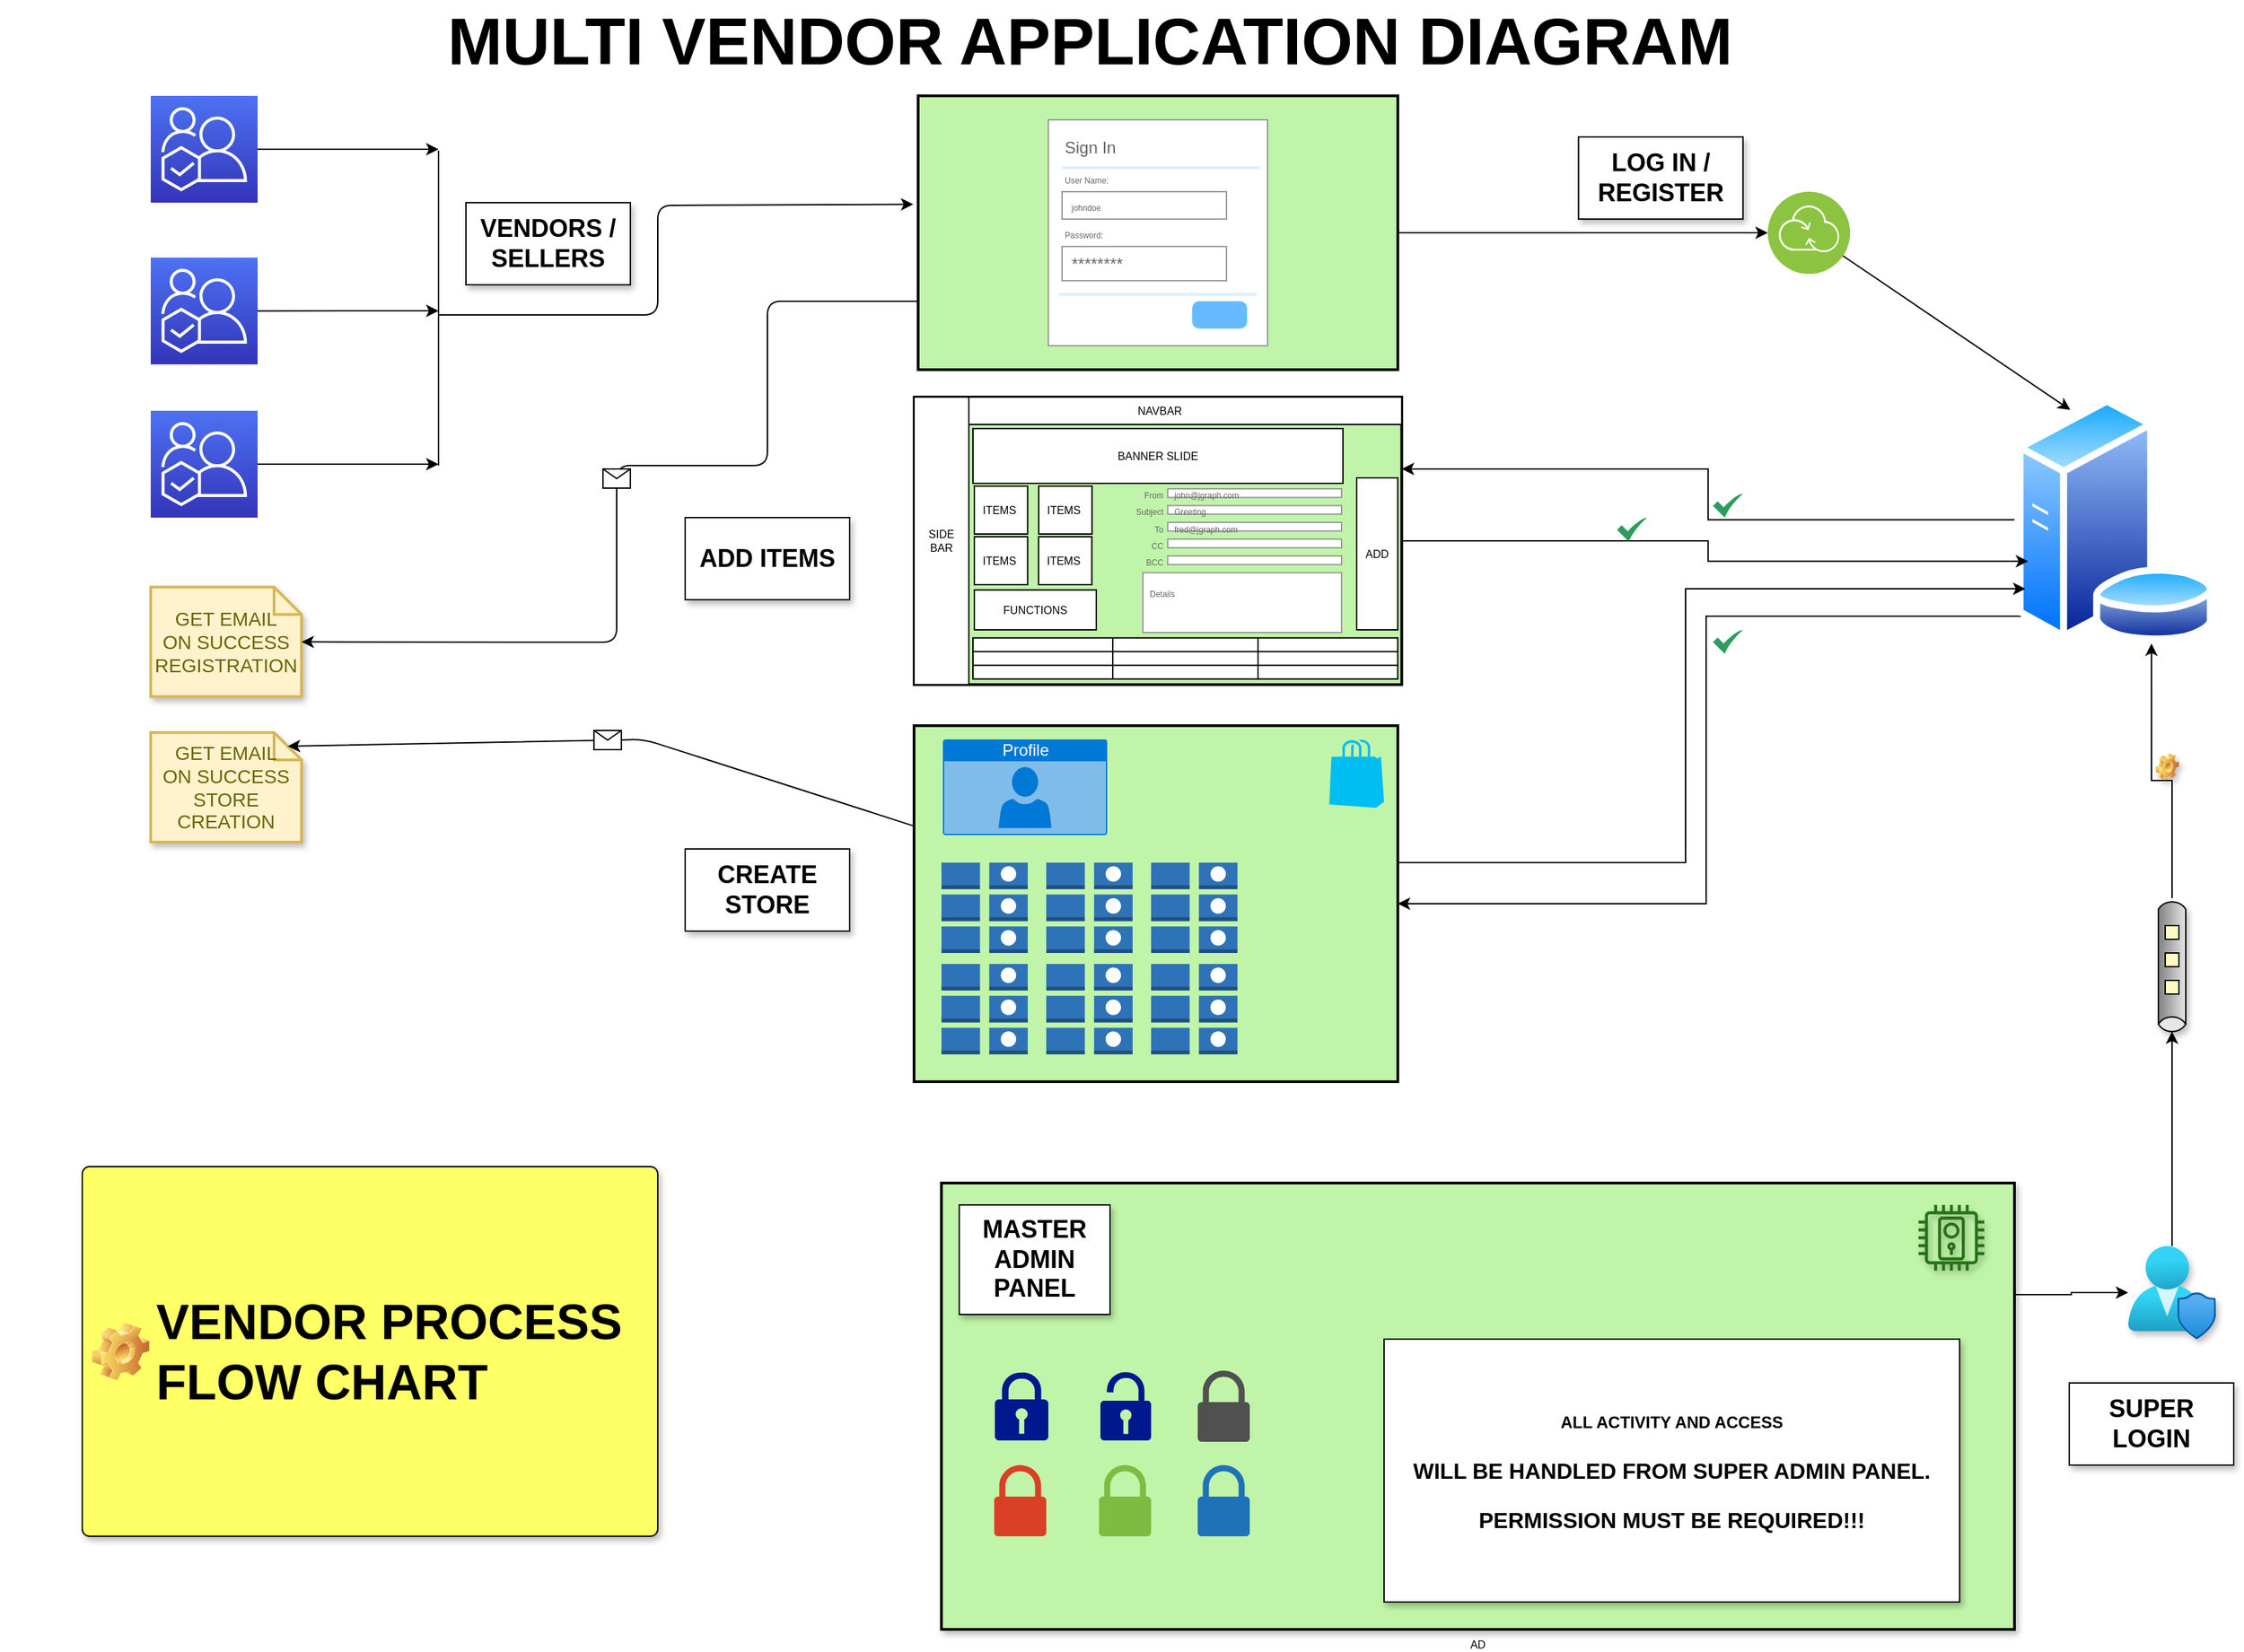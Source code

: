 <mxfile version="14.2.9" type="github">
  <diagram name="Page-1" id="74b105a0-9070-1c63-61bc-23e55f88626e">
    <mxGraphModel dx="2980" dy="1180" grid="1" gridSize="10" guides="1" tooltips="1" connect="1" arrows="1" fold="1" page="1" pageScale="1.5" pageWidth="1169" pageHeight="826" background="none" math="0" shadow="0">
      <root>
        <mxCell id="0" style=";html=1;" />
        <mxCell id="1" style=";html=1;" parent="0" />
        <mxCell id="10b056a9c633e61c-30" value="&lt;font style=&quot;font-size: 48px&quot;&gt;MULTI VENDOR APPLICATION DIAGRAM&lt;/font&gt;" style="text;strokeColor=none;fillColor=none;html=1;fontSize=24;fontStyle=1;verticalAlign=middle;align=center;" parent="1" vertex="1">
          <mxGeometry x="80" y="20" width="1590" height="60" as="geometry" />
        </mxCell>
        <mxCell id="xjk3w9mAkQDm7VZ_KI2F-27" value="" style="points=[[0,0,0],[0.25,0,0],[0.5,0,0],[0.75,0,0],[1,0,0],[0,1,0],[0.25,1,0],[0.5,1,0],[0.75,1,0],[1,1,0],[0,0.25,0],[0,0.5,0],[0,0.75,0],[1,0.25,0],[1,0.5,0],[1,0.75,0]];outlineConnect=0;fontColor=#232F3E;gradientColor=#4D72F3;gradientDirection=north;fillColor=#3334B9;strokeColor=#ffffff;dashed=0;verticalLabelPosition=bottom;verticalAlign=top;align=center;html=1;fontSize=12;fontStyle=0;aspect=fixed;shape=mxgraph.aws4.resourceIcon;resIcon=mxgraph.aws4.iq;" vertex="1" parent="1">
          <mxGeometry x="190" y="208.08" width="78" height="78" as="geometry" />
        </mxCell>
        <mxCell id="xjk3w9mAkQDm7VZ_KI2F-29" value="" style="points=[[0,0,0],[0.25,0,0],[0.5,0,0],[0.75,0,0],[1,0,0],[0,1,0],[0.25,1,0],[0.5,1,0],[0.75,1,0],[1,1,0],[0,0.25,0],[0,0.5,0],[0,0.75,0],[1,0.25,0],[1,0.5,0],[1,0.75,0]];outlineConnect=0;fontColor=#232F3E;gradientColor=#4D72F3;gradientDirection=north;fillColor=#3334B9;strokeColor=#ffffff;dashed=0;verticalLabelPosition=bottom;verticalAlign=top;align=center;html=1;fontSize=12;fontStyle=0;aspect=fixed;shape=mxgraph.aws4.resourceIcon;resIcon=mxgraph.aws4.iq;" vertex="1" parent="1">
          <mxGeometry x="190" y="320" width="78" height="78" as="geometry" />
        </mxCell>
        <mxCell id="xjk3w9mAkQDm7VZ_KI2F-30" value="" style="points=[[0,0,0],[0.25,0,0],[0.5,0,0],[0.75,0,0],[1,0,0],[0,1,0],[0.25,1,0],[0.5,1,0],[0.75,1,0],[1,1,0],[0,0.25,0],[0,0.5,0],[0,0.75,0],[1,0.25,0],[1,0.5,0],[1,0.75,0]];outlineConnect=0;fontColor=#232F3E;gradientColor=#4D72F3;gradientDirection=north;fillColor=#3334B9;strokeColor=#ffffff;dashed=0;verticalLabelPosition=bottom;verticalAlign=top;align=center;html=1;fontSize=12;fontStyle=0;aspect=fixed;shape=mxgraph.aws4.resourceIcon;resIcon=mxgraph.aws4.iq;" vertex="1" parent="1">
          <mxGeometry x="190" y="90.0" width="78" height="78" as="geometry" />
        </mxCell>
        <mxCell id="xjk3w9mAkQDm7VZ_KI2F-98" value="" style="group" vertex="1" connectable="0" parent="1">
          <mxGeometry x="747" y="310" width="355.87" height="210" as="geometry" />
        </mxCell>
        <mxCell id="xjk3w9mAkQDm7VZ_KI2F-32" value="" style="strokeWidth=2;dashed=0;align=center;fontSize=8;shape=rect;fillColor=#c0f5a9;verticalLabelPosition=bottom;verticalAlign=top;" vertex="1" parent="xjk3w9mAkQDm7VZ_KI2F-98">
          <mxGeometry x="0.12" width="355.75" height="210" as="geometry" />
        </mxCell>
        <mxCell id="xjk3w9mAkQDm7VZ_KI2F-33" value="NAVBAR" style="strokeWidth=1;dashed=0;align=center;fontSize=8;shape=rect" vertex="1" parent="xjk3w9mAkQDm7VZ_KI2F-98">
          <mxGeometry x="3" width="352.87" height="20" as="geometry" />
        </mxCell>
        <mxCell id="xjk3w9mAkQDm7VZ_KI2F-35" value="ITEMS " style="strokeWidth=1;dashed=0;align=center;fontSize=8;shape=rect" vertex="1" parent="xjk3w9mAkQDm7VZ_KI2F-98">
          <mxGeometry x="44" y="65" width="38.87" height="35" as="geometry" />
        </mxCell>
        <mxCell id="xjk3w9mAkQDm7VZ_KI2F-36" value="BANNER SLIDE" style="strokeWidth=1;dashed=0;align=center;fontSize=8;shape=rect" vertex="1" parent="xjk3w9mAkQDm7VZ_KI2F-98">
          <mxGeometry x="43" y="23" width="270" height="40" as="geometry" />
        </mxCell>
        <mxCell id="xjk3w9mAkQDm7VZ_KI2F-37" value="SIDE&#xa;BAR" style="strokeWidth=1;dashed=0;align=center;fontSize=8;shape=rect" vertex="1" parent="xjk3w9mAkQDm7VZ_KI2F-98">
          <mxGeometry width="40" height="210" as="geometry" />
        </mxCell>
        <mxCell id="xjk3w9mAkQDm7VZ_KI2F-38" value="" style="shape=table;html=1;whiteSpace=wrap;startSize=0;container=1;collapsible=0;childLayout=tableLayout;" vertex="1" parent="xjk3w9mAkQDm7VZ_KI2F-98">
          <mxGeometry x="43" y="175.85" width="310" height="30" as="geometry" />
        </mxCell>
        <mxCell id="xjk3w9mAkQDm7VZ_KI2F-39" value="" style="shape=partialRectangle;html=1;whiteSpace=wrap;collapsible=0;dropTarget=0;pointerEvents=0;fillColor=none;top=0;left=0;bottom=0;right=0;points=[[0,0.5],[1,0.5]];portConstraint=eastwest;" vertex="1" parent="xjk3w9mAkQDm7VZ_KI2F-38">
          <mxGeometry width="310" height="10" as="geometry" />
        </mxCell>
        <mxCell id="xjk3w9mAkQDm7VZ_KI2F-40" value="" style="shape=partialRectangle;html=1;whiteSpace=wrap;connectable=0;fillColor=none;top=0;left=0;bottom=0;right=0;overflow=hidden;" vertex="1" parent="xjk3w9mAkQDm7VZ_KI2F-39">
          <mxGeometry width="102" height="10" as="geometry" />
        </mxCell>
        <mxCell id="xjk3w9mAkQDm7VZ_KI2F-41" value="" style="shape=partialRectangle;html=1;whiteSpace=wrap;connectable=0;fillColor=none;top=0;left=0;bottom=0;right=0;overflow=hidden;" vertex="1" parent="xjk3w9mAkQDm7VZ_KI2F-39">
          <mxGeometry x="102" width="106" height="10" as="geometry" />
        </mxCell>
        <mxCell id="xjk3w9mAkQDm7VZ_KI2F-42" value="" style="shape=partialRectangle;html=1;whiteSpace=wrap;connectable=0;fillColor=none;top=0;left=0;bottom=0;right=0;overflow=hidden;" vertex="1" parent="xjk3w9mAkQDm7VZ_KI2F-39">
          <mxGeometry x="208" width="102" height="10" as="geometry" />
        </mxCell>
        <mxCell id="xjk3w9mAkQDm7VZ_KI2F-43" value="" style="shape=partialRectangle;html=1;whiteSpace=wrap;collapsible=0;dropTarget=0;pointerEvents=0;fillColor=none;top=0;left=0;bottom=0;right=0;points=[[0,0.5],[1,0.5]];portConstraint=eastwest;" vertex="1" parent="xjk3w9mAkQDm7VZ_KI2F-38">
          <mxGeometry y="10" width="310" height="10" as="geometry" />
        </mxCell>
        <mxCell id="xjk3w9mAkQDm7VZ_KI2F-44" value="" style="shape=partialRectangle;html=1;whiteSpace=wrap;connectable=0;fillColor=none;top=0;left=0;bottom=0;right=0;overflow=hidden;" vertex="1" parent="xjk3w9mAkQDm7VZ_KI2F-43">
          <mxGeometry width="102" height="10" as="geometry" />
        </mxCell>
        <mxCell id="xjk3w9mAkQDm7VZ_KI2F-45" value="" style="shape=partialRectangle;html=1;whiteSpace=wrap;connectable=0;fillColor=none;top=0;left=0;bottom=0;right=0;overflow=hidden;" vertex="1" parent="xjk3w9mAkQDm7VZ_KI2F-43">
          <mxGeometry x="102" width="106" height="10" as="geometry" />
        </mxCell>
        <mxCell id="xjk3w9mAkQDm7VZ_KI2F-46" value="" style="shape=partialRectangle;html=1;whiteSpace=wrap;connectable=0;fillColor=none;top=0;left=0;bottom=0;right=0;overflow=hidden;" vertex="1" parent="xjk3w9mAkQDm7VZ_KI2F-43">
          <mxGeometry x="208" width="102" height="10" as="geometry" />
        </mxCell>
        <mxCell id="xjk3w9mAkQDm7VZ_KI2F-47" value="" style="shape=partialRectangle;html=1;whiteSpace=wrap;collapsible=0;dropTarget=0;pointerEvents=0;fillColor=none;top=0;left=0;bottom=0;right=0;points=[[0,0.5],[1,0.5]];portConstraint=eastwest;" vertex="1" parent="xjk3w9mAkQDm7VZ_KI2F-38">
          <mxGeometry y="20" width="310" height="10" as="geometry" />
        </mxCell>
        <mxCell id="xjk3w9mAkQDm7VZ_KI2F-48" value="" style="shape=partialRectangle;html=1;whiteSpace=wrap;connectable=0;fillColor=none;top=0;left=0;bottom=0;right=0;overflow=hidden;" vertex="1" parent="xjk3w9mAkQDm7VZ_KI2F-47">
          <mxGeometry width="102" height="10" as="geometry" />
        </mxCell>
        <mxCell id="xjk3w9mAkQDm7VZ_KI2F-49" value="" style="shape=partialRectangle;html=1;whiteSpace=wrap;connectable=0;fillColor=none;top=0;left=0;bottom=0;right=0;overflow=hidden;" vertex="1" parent="xjk3w9mAkQDm7VZ_KI2F-47">
          <mxGeometry x="102" width="106" height="10" as="geometry" />
        </mxCell>
        <mxCell id="xjk3w9mAkQDm7VZ_KI2F-50" value="" style="shape=partialRectangle;html=1;whiteSpace=wrap;connectable=0;fillColor=none;top=0;left=0;bottom=0;right=0;overflow=hidden;" vertex="1" parent="xjk3w9mAkQDm7VZ_KI2F-47">
          <mxGeometry x="208" width="102" height="10" as="geometry" />
        </mxCell>
        <mxCell id="xjk3w9mAkQDm7VZ_KI2F-62" value="" style="shape=image;html=1;verticalAlign=top;verticalLabelPosition=bottom;labelBackgroundColor=#ffffff;imageAspect=0;aspect=fixed;image=https://cdn3.iconfinder.com/data/icons/fatcow/32/application_form_edit.png" vertex="1" parent="xjk3w9mAkQDm7VZ_KI2F-98">
          <mxGeometry x="321" y="27" width="32" height="32" as="geometry" />
        </mxCell>
        <mxCell id="xjk3w9mAkQDm7VZ_KI2F-92" value="" style="group" vertex="1" connectable="0" parent="xjk3w9mAkQDm7VZ_KI2F-98">
          <mxGeometry x="167" y="67" width="145" height="105" as="geometry" />
        </mxCell>
        <mxCell id="xjk3w9mAkQDm7VZ_KI2F-81" value="&lt;font style=&quot;font-size: 6px&quot;&gt;From&lt;/font&gt;" style="strokeWidth=1;shadow=0;dashed=0;align=center;html=1;shape=mxgraph.mockup.forms.anchor;align=right;spacingRight=2;fontColor=#666666;" vertex="1" parent="xjk3w9mAkQDm7VZ_KI2F-92">
          <mxGeometry width="18.125" height="6.3" as="geometry" />
        </mxCell>
        <mxCell id="xjk3w9mAkQDm7VZ_KI2F-82" value="&lt;font style=&quot;font-size: 6px&quot;&gt;john@jgraph.com&lt;/font&gt;" style="strokeWidth=1;shadow=0;dashed=0;align=center;html=1;shape=mxgraph.mockup.forms.rrect;fillColor=#ffffff;rSize=0;fontColor=#666666;align=left;spacingLeft=3;strokeColor=#999999;" vertex="1" parent="xjk3w9mAkQDm7VZ_KI2F-92">
          <mxGeometry x="18.125" width="126.875" height="6.3" as="geometry" />
        </mxCell>
        <mxCell id="xjk3w9mAkQDm7VZ_KI2F-83" value="&lt;font style=&quot;font-size: 6px&quot;&gt;Subject&lt;/font&gt;" style="strokeWidth=1;shadow=0;dashed=0;align=center;html=1;shape=mxgraph.mockup.forms.anchor;align=right;spacingRight=2;fontColor=#666666;" vertex="1" parent="xjk3w9mAkQDm7VZ_KI2F-92">
          <mxGeometry y="12.25" width="18.125" height="6.3" as="geometry" />
        </mxCell>
        <mxCell id="xjk3w9mAkQDm7VZ_KI2F-84" value="&lt;font style=&quot;font-size: 6px&quot;&gt;Greeting&lt;/font&gt;" style="strokeWidth=1;shadow=0;dashed=0;align=center;html=1;shape=mxgraph.mockup.forms.rrect;fillColor=#ffffff;rSize=0;fontColor=#666666;align=left;spacingLeft=3;strokeColor=#999999;" vertex="1" parent="xjk3w9mAkQDm7VZ_KI2F-92">
          <mxGeometry x="18.125" y="12.25" width="126.875" height="6.3" as="geometry" />
        </mxCell>
        <mxCell id="xjk3w9mAkQDm7VZ_KI2F-85" value="&lt;font style=&quot;font-size: 6px&quot;&gt;To&lt;/font&gt;" style="strokeWidth=1;shadow=0;dashed=0;align=center;html=1;shape=mxgraph.mockup.forms.anchor;align=right;spacingRight=2;fontColor=#666666;" vertex="1" parent="xjk3w9mAkQDm7VZ_KI2F-92">
          <mxGeometry y="24.5" width="18.125" height="6.3" as="geometry" />
        </mxCell>
        <mxCell id="xjk3w9mAkQDm7VZ_KI2F-86" value="&lt;font style=&quot;font-size: 6px&quot;&gt;fred@jgraph.com&lt;/font&gt;" style="strokeWidth=1;shadow=0;dashed=0;align=center;html=1;shape=mxgraph.mockup.forms.rrect;fillColor=#ffffff;rSize=0;fontColor=#666666;align=left;spacingLeft=3;strokeColor=#999999;" vertex="1" parent="xjk3w9mAkQDm7VZ_KI2F-92">
          <mxGeometry x="18.125" y="24.5" width="126.875" height="6.3" as="geometry" />
        </mxCell>
        <mxCell id="xjk3w9mAkQDm7VZ_KI2F-87" value="&lt;font style=&quot;font-size: 6px&quot;&gt;CC&lt;/font&gt;" style="strokeWidth=1;shadow=0;dashed=0;align=center;html=1;shape=mxgraph.mockup.forms.anchor;align=right;spacingRight=2;fontColor=#666666;" vertex="1" parent="xjk3w9mAkQDm7VZ_KI2F-92">
          <mxGeometry y="36.75" width="18.125" height="6.3" as="geometry" />
        </mxCell>
        <mxCell id="xjk3w9mAkQDm7VZ_KI2F-88" value="" style="strokeWidth=1;shadow=0;dashed=0;align=center;html=1;shape=mxgraph.mockup.forms.rrect;fillColor=#ffffff;rSize=0;fontColor=#666666;align=left;spacingLeft=3;strokeColor=#999999;" vertex="1" parent="xjk3w9mAkQDm7VZ_KI2F-92">
          <mxGeometry x="18.125" y="36.75" width="126.875" height="6.3" as="geometry" />
        </mxCell>
        <mxCell id="xjk3w9mAkQDm7VZ_KI2F-89" value="&lt;font style=&quot;font-size: 6px&quot;&gt;BCC&lt;/font&gt;" style="strokeWidth=1;shadow=0;dashed=0;align=center;html=1;shape=mxgraph.mockup.forms.anchor;align=right;spacingRight=2;fontColor=#666666;" vertex="1" parent="xjk3w9mAkQDm7VZ_KI2F-92">
          <mxGeometry y="49" width="18.125" height="6.3" as="geometry" />
        </mxCell>
        <mxCell id="xjk3w9mAkQDm7VZ_KI2F-90" value="" style="strokeWidth=1;shadow=0;dashed=0;align=center;html=1;shape=mxgraph.mockup.forms.rrect;fillColor=#ffffff;rSize=0;fontColor=#666666;align=left;spacingLeft=3;strokeColor=#999999;" vertex="1" parent="xjk3w9mAkQDm7VZ_KI2F-92">
          <mxGeometry x="18.125" y="49" width="126.875" height="6.3" as="geometry" />
        </mxCell>
        <mxCell id="xjk3w9mAkQDm7VZ_KI2F-91" value="&lt;font style=&quot;font-size: 6px&quot;&gt;Details&lt;/font&gt;" style="strokeWidth=1;shadow=0;dashed=0;align=center;html=1;shape=mxgraph.mockup.forms.rrect;fillColor=#ffffff;rSize=0;fontColor=#666666;align=left;spacingLeft=3;strokeColor=#999999;verticalAlign=top;whiteSpace=wrap;" vertex="1" parent="xjk3w9mAkQDm7VZ_KI2F-92">
          <mxGeometry y="61.25" width="145" height="43.75" as="geometry" />
        </mxCell>
        <mxCell id="xjk3w9mAkQDm7VZ_KI2F-93" value="ITEMS " style="strokeWidth=1;dashed=0;align=center;fontSize=8;shape=rect" vertex="1" parent="xjk3w9mAkQDm7VZ_KI2F-98">
          <mxGeometry x="91" y="65" width="38.87" height="35" as="geometry" />
        </mxCell>
        <mxCell id="xjk3w9mAkQDm7VZ_KI2F-94" value="ITEMS " style="strokeWidth=1;dashed=0;align=center;fontSize=8;shape=rect" vertex="1" parent="xjk3w9mAkQDm7VZ_KI2F-98">
          <mxGeometry x="44" y="102" width="38.87" height="35" as="geometry" />
        </mxCell>
        <mxCell id="xjk3w9mAkQDm7VZ_KI2F-95" value="ITEMS " style="strokeWidth=1;dashed=0;align=center;fontSize=8;shape=rect" vertex="1" parent="xjk3w9mAkQDm7VZ_KI2F-98">
          <mxGeometry x="90.87" y="102" width="38.87" height="35" as="geometry" />
        </mxCell>
        <mxCell id="xjk3w9mAkQDm7VZ_KI2F-96" value="ADD" style="strokeWidth=1;dashed=0;align=center;fontSize=8;shape=rect" vertex="1" parent="xjk3w9mAkQDm7VZ_KI2F-98">
          <mxGeometry x="323" y="59" width="30" height="111" as="geometry" />
        </mxCell>
        <mxCell id="xjk3w9mAkQDm7VZ_KI2F-97" value="FUNCTIONS" style="strokeWidth=1;dashed=0;align=center;fontSize=8;shape=rect" vertex="1" parent="xjk3w9mAkQDm7VZ_KI2F-98">
          <mxGeometry x="44" y="140.85" width="89" height="29.15" as="geometry" />
        </mxCell>
        <mxCell id="xjk3w9mAkQDm7VZ_KI2F-99" value="" style="strokeWidth=2;dashed=0;align=center;fontSize=8;shape=rect;fillColor=#c0f5a9;verticalLabelPosition=bottom;verticalAlign=top;" vertex="1" parent="1">
          <mxGeometry x="750" y="90" width="350" height="200" as="geometry" />
        </mxCell>
        <mxCell id="xjk3w9mAkQDm7VZ_KI2F-101" value="" style="strokeWidth=1;shadow=0;dashed=0;align=center;html=1;shape=mxgraph.mockup.forms.rrect;rSize=0;strokeColor=#999999;fillColor=#ffffff;" vertex="1" parent="1">
          <mxGeometry x="845" y="107.5" width="160" height="165" as="geometry" />
        </mxCell>
        <mxCell id="xjk3w9mAkQDm7VZ_KI2F-102" value="Sign In" style="strokeWidth=1;shadow=0;dashed=0;align=center;html=1;shape=mxgraph.mockup.forms.anchor;fontSize=12;fontColor=#666666;align=left;resizeWidth=1;spacingLeft=0;" vertex="1" parent="xjk3w9mAkQDm7VZ_KI2F-101">
          <mxGeometry width="80" height="20" relative="1" as="geometry">
            <mxPoint x="10" y="10" as="offset" />
          </mxGeometry>
        </mxCell>
        <mxCell id="xjk3w9mAkQDm7VZ_KI2F-103" value="" style="shape=line;strokeColor=#ddeeff;strokeWidth=2;html=1;resizeWidth=1;" vertex="1" parent="xjk3w9mAkQDm7VZ_KI2F-101">
          <mxGeometry width="144.0" height="10" relative="1" as="geometry">
            <mxPoint x="10" y="30" as="offset" />
          </mxGeometry>
        </mxCell>
        <mxCell id="xjk3w9mAkQDm7VZ_KI2F-104" value="&lt;font style=&quot;font-size: 6px&quot;&gt;User Name:&lt;/font&gt;" style="strokeWidth=1;shadow=0;dashed=0;align=center;html=1;shape=mxgraph.mockup.forms.anchor;fontSize=12;fontColor=#666666;align=left;resizeWidth=1;spacingLeft=0;" vertex="1" parent="xjk3w9mAkQDm7VZ_KI2F-101">
          <mxGeometry width="80" height="20" relative="1" as="geometry">
            <mxPoint x="10" y="32.5" as="offset" />
          </mxGeometry>
        </mxCell>
        <mxCell id="xjk3w9mAkQDm7VZ_KI2F-105" value="&lt;font style=&quot;font-size: 6px&quot;&gt;johndoe&lt;/font&gt;" style="strokeWidth=1;shadow=0;dashed=0;align=center;html=1;shape=mxgraph.mockup.forms.rrect;rSize=0;strokeColor=#999999;fontColor=#666666;align=left;spacingLeft=5;resizeWidth=1;" vertex="1" parent="xjk3w9mAkQDm7VZ_KI2F-101">
          <mxGeometry width="120" height="20" relative="1" as="geometry">
            <mxPoint x="10" y="52.5" as="offset" />
          </mxGeometry>
        </mxCell>
        <mxCell id="xjk3w9mAkQDm7VZ_KI2F-106" value="&lt;font style=&quot;font-size: 6px&quot;&gt;Password:&lt;/font&gt;" style="strokeWidth=1;shadow=0;dashed=0;align=center;html=1;shape=mxgraph.mockup.forms.anchor;fontSize=12;fontColor=#666666;align=left;resizeWidth=1;spacingLeft=0;" vertex="1" parent="xjk3w9mAkQDm7VZ_KI2F-101">
          <mxGeometry width="80" height="20" relative="1" as="geometry">
            <mxPoint x="10" y="72.5" as="offset" />
          </mxGeometry>
        </mxCell>
        <mxCell id="xjk3w9mAkQDm7VZ_KI2F-107" value="********" style="strokeWidth=1;shadow=0;dashed=0;align=center;html=1;shape=mxgraph.mockup.forms.rrect;rSize=0;strokeColor=#999999;fontColor=#666666;align=left;spacingLeft=5;resizeWidth=1;" vertex="1" parent="xjk3w9mAkQDm7VZ_KI2F-101">
          <mxGeometry width="120" height="25" relative="1" as="geometry">
            <mxPoint x="10" y="92.5" as="offset" />
          </mxGeometry>
        </mxCell>
        <mxCell id="xjk3w9mAkQDm7VZ_KI2F-108" value="" style="strokeWidth=1;shadow=0;dashed=0;align=center;html=1;shape=mxgraph.mockup.forms.rrect;rSize=5;strokeColor=none;fontColor=#ffffff;fillColor=#66bbff;fontSize=16;fontStyle=1;" vertex="1" parent="xjk3w9mAkQDm7VZ_KI2F-101">
          <mxGeometry y="1" width="40" height="20" relative="1" as="geometry">
            <mxPoint x="105" y="-32.5" as="offset" />
          </mxGeometry>
        </mxCell>
        <mxCell id="xjk3w9mAkQDm7VZ_KI2F-110" value="" style="shape=line;strokeColor=#ddeeff;strokeWidth=2;html=1;resizeWidth=1;" vertex="1" parent="xjk3w9mAkQDm7VZ_KI2F-101">
          <mxGeometry y="1" width="144.0" height="10" relative="1" as="geometry">
            <mxPoint x="8" y="-42.5" as="offset" />
          </mxGeometry>
        </mxCell>
        <mxCell id="xjk3w9mAkQDm7VZ_KI2F-114" value="" style="endArrow=classic;html=1;exitX=1;exitY=0.5;exitDx=0;exitDy=0;exitPerimeter=0;" edge="1" parent="1" source="xjk3w9mAkQDm7VZ_KI2F-30">
          <mxGeometry width="50" height="50" relative="1" as="geometry">
            <mxPoint x="920" y="400" as="sourcePoint" />
            <mxPoint x="400" y="129" as="targetPoint" />
          </mxGeometry>
        </mxCell>
        <mxCell id="xjk3w9mAkQDm7VZ_KI2F-116" value="" style="endArrow=classic;html=1;exitX=1;exitY=0.5;exitDx=0;exitDy=0;exitPerimeter=0;" edge="1" parent="1" source="xjk3w9mAkQDm7VZ_KI2F-27">
          <mxGeometry width="50" height="50" relative="1" as="geometry">
            <mxPoint x="278.0" y="139" as="sourcePoint" />
            <mxPoint x="400" y="247" as="targetPoint" />
          </mxGeometry>
        </mxCell>
        <mxCell id="xjk3w9mAkQDm7VZ_KI2F-117" value="" style="endArrow=classic;html=1;exitX=1;exitY=0.5;exitDx=0;exitDy=0;exitPerimeter=0;" edge="1" parent="1" source="xjk3w9mAkQDm7VZ_KI2F-29">
          <mxGeometry width="50" height="50" relative="1" as="geometry">
            <mxPoint x="278.0" y="257.08" as="sourcePoint" />
            <mxPoint x="400" y="359" as="targetPoint" />
          </mxGeometry>
        </mxCell>
        <mxCell id="xjk3w9mAkQDm7VZ_KI2F-118" value="" style="endArrow=none;html=1;" edge="1" parent="1">
          <mxGeometry width="50" height="50" relative="1" as="geometry">
            <mxPoint x="400" y="360" as="sourcePoint" />
            <mxPoint x="400" y="130" as="targetPoint" />
          </mxGeometry>
        </mxCell>
        <mxCell id="xjk3w9mAkQDm7VZ_KI2F-119" value="" style="endArrow=classic;html=1;entryX=-0.01;entryY=0.396;entryDx=0;entryDy=0;entryPerimeter=0;" edge="1" parent="1" target="xjk3w9mAkQDm7VZ_KI2F-99">
          <mxGeometry width="50" height="50" relative="1" as="geometry">
            <mxPoint x="400" y="250" as="sourcePoint" />
            <mxPoint x="760" y="310" as="targetPoint" />
            <Array as="points">
              <mxPoint x="560" y="250" />
              <mxPoint x="560" y="170" />
            </Array>
          </mxGeometry>
        </mxCell>
        <mxCell id="xjk3w9mAkQDm7VZ_KI2F-124" style="edgeStyle=orthogonalEdgeStyle;rounded=0;orthogonalLoop=1;jettySize=auto;html=1;exitX=0;exitY=0.5;exitDx=0;exitDy=0;entryX=1;entryY=0.25;entryDx=0;entryDy=0;" edge="1" parent="1" source="xjk3w9mAkQDm7VZ_KI2F-120" target="xjk3w9mAkQDm7VZ_KI2F-32">
          <mxGeometry relative="1" as="geometry" />
        </mxCell>
        <mxCell id="xjk3w9mAkQDm7VZ_KI2F-143" style="edgeStyle=orthogonalEdgeStyle;rounded=0;orthogonalLoop=1;jettySize=auto;html=1;exitX=0;exitY=1;exitDx=0;exitDy=0;entryX=1;entryY=0.5;entryDx=0;entryDy=0;" edge="1" parent="1" source="xjk3w9mAkQDm7VZ_KI2F-120" target="xjk3w9mAkQDm7VZ_KI2F-130">
          <mxGeometry relative="1" as="geometry">
            <Array as="points">
              <mxPoint x="1571" y="470" />
              <mxPoint x="1325" y="470" />
              <mxPoint x="1325" y="680" />
            </Array>
          </mxGeometry>
        </mxCell>
        <mxCell id="xjk3w9mAkQDm7VZ_KI2F-120" value="" style="aspect=fixed;perimeter=ellipsePerimeter;html=1;align=center;shadow=0;dashed=0;spacingTop=3;image;image=img/lib/active_directory/database_server.svg;" vertex="1" parent="1">
          <mxGeometry x="1550" y="310" width="147" height="179.27" as="geometry" />
        </mxCell>
        <mxCell id="xjk3w9mAkQDm7VZ_KI2F-121" value="" style="html=1;aspect=fixed;strokeColor=none;shadow=0;align=center;verticalAlign=top;fillColor=#2D9C5E;shape=mxgraph.gcp2.check" vertex="1" parent="1">
          <mxGeometry x="1330" y="380.5" width="21.88" height="17.5" as="geometry" />
        </mxCell>
        <mxCell id="xjk3w9mAkQDm7VZ_KI2F-122" value="" style="endArrow=classic;html=1;exitX=1;exitY=0.5;exitDx=0;exitDy=0;entryX=0.25;entryY=0;entryDx=0;entryDy=0;" edge="1" parent="1" source="xjk3w9mAkQDm7VZ_KI2F-125" target="xjk3w9mAkQDm7VZ_KI2F-120">
          <mxGeometry width="50" height="50" relative="1" as="geometry">
            <mxPoint x="1160" y="400" as="sourcePoint" />
            <mxPoint x="1210" y="350" as="targetPoint" />
            <Array as="points">
              <mxPoint x="1400" y="190" />
            </Array>
          </mxGeometry>
        </mxCell>
        <mxCell id="xjk3w9mAkQDm7VZ_KI2F-125" value="" style="aspect=fixed;perimeter=ellipsePerimeter;html=1;align=center;shadow=0;dashed=0;fontColor=#4277BB;labelBackgroundColor=#ffffff;fontSize=12;spacingTop=3;image;image=img/lib/ibm/infrastructure/transformation_connectivity.svg;" vertex="1" parent="1">
          <mxGeometry x="1370" y="160" width="60" height="60" as="geometry" />
        </mxCell>
        <mxCell id="xjk3w9mAkQDm7VZ_KI2F-127" value="" style="endArrow=classic;html=1;exitX=1;exitY=0.5;exitDx=0;exitDy=0;entryX=0;entryY=0.5;entryDx=0;entryDy=0;" edge="1" parent="1" source="xjk3w9mAkQDm7VZ_KI2F-99" target="xjk3w9mAkQDm7VZ_KI2F-125">
          <mxGeometry width="50" height="50" relative="1" as="geometry">
            <mxPoint x="1100" y="190" as="sourcePoint" />
            <mxPoint x="1591.066" y="319.199" as="targetPoint" />
            <Array as="points" />
          </mxGeometry>
        </mxCell>
        <mxCell id="xjk3w9mAkQDm7VZ_KI2F-146" style="edgeStyle=orthogonalEdgeStyle;rounded=0;orthogonalLoop=1;jettySize=auto;html=1;" edge="1" parent="1" source="xjk3w9mAkQDm7VZ_KI2F-130">
          <mxGeometry relative="1" as="geometry">
            <mxPoint x="1558" y="450" as="targetPoint" />
            <Array as="points">
              <mxPoint x="1310" y="650" />
              <mxPoint x="1310" y="450" />
              <mxPoint x="1558" y="450" />
            </Array>
          </mxGeometry>
        </mxCell>
        <mxCell id="xjk3w9mAkQDm7VZ_KI2F-130" value="" style="strokeWidth=2;dashed=0;align=center;fontSize=8;shape=rect;fillColor=#c0f5a9;verticalLabelPosition=bottom;verticalAlign=top;" vertex="1" parent="1">
          <mxGeometry x="747" y="550" width="353" height="260" as="geometry" />
        </mxCell>
        <mxCell id="xjk3w9mAkQDm7VZ_KI2F-131" value="Profile" style="html=1;strokeColor=none;fillColor=#0079D6;labelPosition=center;verticalLabelPosition=middle;verticalAlign=top;align=center;fontSize=12;outlineConnect=0;spacingTop=-6;fontColor=#FFFFFF;shape=mxgraph.sitemap.profile;" vertex="1" parent="1">
          <mxGeometry x="768" y="560" width="120" height="70" as="geometry" />
        </mxCell>
        <mxCell id="xjk3w9mAkQDm7VZ_KI2F-132" value="" style="verticalLabelPosition=bottom;html=1;verticalAlign=top;align=center;strokeColor=none;fillColor=#00BEF2;shape=mxgraph.azure.azure_marketplace;" vertex="1" parent="1">
          <mxGeometry x="1050" y="560" width="40" height="50" as="geometry" />
        </mxCell>
        <mxCell id="xjk3w9mAkQDm7VZ_KI2F-134" value="" style="shape=image;html=1;verticalAlign=top;verticalLabelPosition=bottom;labelBackgroundColor=#ffffff;imageAspect=0;aspect=fixed;image=https://cdn1.iconfinder.com/data/icons/ecommerce-61/48/eccomerce_-_sign_24x7-128.png" vertex="1" parent="1">
          <mxGeometry x="898" y="560" width="49" height="49" as="geometry" />
        </mxCell>
        <mxCell id="xjk3w9mAkQDm7VZ_KI2F-135" value="" style="shape=image;html=1;verticalAlign=top;verticalLabelPosition=bottom;labelBackgroundColor=#ffffff;imageAspect=0;aspect=fixed;image=https://cdn1.iconfinder.com/data/icons/ecommerce-61/48/eccomerce_-_sign_open-128.png" vertex="1" parent="1">
          <mxGeometry x="954" y="555" width="60" height="60" as="geometry" />
        </mxCell>
        <mxCell id="xjk3w9mAkQDm7VZ_KI2F-136" value="" style="outlineConnect=0;dashed=0;verticalLabelPosition=bottom;verticalAlign=top;align=center;html=1;shape=mxgraph.aws3.items;fillColor=#2E73B8;gradientColor=none;" vertex="1" parent="1">
          <mxGeometry x="843.5" y="650" width="63" height="66" as="geometry" />
        </mxCell>
        <mxCell id="xjk3w9mAkQDm7VZ_KI2F-137" value="" style="outlineConnect=0;dashed=0;verticalLabelPosition=bottom;verticalAlign=top;align=center;html=1;shape=mxgraph.aws3.items;fillColor=#2E73B8;gradientColor=none;" vertex="1" parent="1">
          <mxGeometry x="767" y="650" width="63" height="66" as="geometry" />
        </mxCell>
        <mxCell id="xjk3w9mAkQDm7VZ_KI2F-138" value="" style="outlineConnect=0;dashed=0;verticalLabelPosition=bottom;verticalAlign=top;align=center;html=1;shape=mxgraph.aws3.items;fillColor=#2E73B8;gradientColor=none;" vertex="1" parent="1">
          <mxGeometry x="920" y="650" width="63" height="66" as="geometry" />
        </mxCell>
        <mxCell id="xjk3w9mAkQDm7VZ_KI2F-139" value="" style="outlineConnect=0;dashed=0;verticalLabelPosition=bottom;verticalAlign=top;align=center;html=1;shape=mxgraph.aws3.items;fillColor=#2E73B8;gradientColor=none;" vertex="1" parent="1">
          <mxGeometry x="767" y="724" width="63" height="66" as="geometry" />
        </mxCell>
        <mxCell id="xjk3w9mAkQDm7VZ_KI2F-140" value="" style="outlineConnect=0;dashed=0;verticalLabelPosition=bottom;verticalAlign=top;align=center;html=1;shape=mxgraph.aws3.items;fillColor=#2E73B8;gradientColor=none;" vertex="1" parent="1">
          <mxGeometry x="843.5" y="724" width="63" height="66" as="geometry" />
        </mxCell>
        <mxCell id="xjk3w9mAkQDm7VZ_KI2F-141" value="" style="outlineConnect=0;dashed=0;verticalLabelPosition=bottom;verticalAlign=top;align=center;html=1;shape=mxgraph.aws3.items;fillColor=#2E73B8;gradientColor=none;" vertex="1" parent="1">
          <mxGeometry x="920" y="724" width="63" height="66" as="geometry" />
        </mxCell>
        <mxCell id="xjk3w9mAkQDm7VZ_KI2F-145" style="edgeStyle=orthogonalEdgeStyle;rounded=0;orthogonalLoop=1;jettySize=auto;html=1;entryX=0.068;entryY=0.669;entryDx=0;entryDy=0;entryPerimeter=0;" edge="1" parent="1" source="xjk3w9mAkQDm7VZ_KI2F-32" target="xjk3w9mAkQDm7VZ_KI2F-120">
          <mxGeometry relative="1" as="geometry" />
        </mxCell>
        <mxCell id="xjk3w9mAkQDm7VZ_KI2F-147" value="" style="html=1;aspect=fixed;strokeColor=none;shadow=0;align=center;verticalAlign=top;fillColor=#2D9C5E;shape=mxgraph.gcp2.check" vertex="1" parent="1">
          <mxGeometry x="1260" y="398" width="21.88" height="17.5" as="geometry" />
        </mxCell>
        <mxCell id="xjk3w9mAkQDm7VZ_KI2F-148" value="" style="html=1;aspect=fixed;strokeColor=none;shadow=0;align=center;verticalAlign=top;fillColor=#2D9C5E;shape=mxgraph.gcp2.check" vertex="1" parent="1">
          <mxGeometry x="1330" y="480" width="21.88" height="17.5" as="geometry" />
        </mxCell>
        <mxCell id="xjk3w9mAkQDm7VZ_KI2F-152" value="&lt;h2&gt;VENDORS / SELLERS&lt;/h2&gt;" style="whiteSpace=wrap;html=1;shadow=1;" vertex="1" parent="1">
          <mxGeometry x="420" y="168" width="120" height="60" as="geometry" />
        </mxCell>
        <mxCell id="xjk3w9mAkQDm7VZ_KI2F-153" value="&lt;h2&gt;LOG IN / REGISTER&lt;/h2&gt;" style="whiteSpace=wrap;html=1;shadow=1;" vertex="1" parent="1">
          <mxGeometry x="1231.88" y="120" width="120" height="60" as="geometry" />
        </mxCell>
        <mxCell id="xjk3w9mAkQDm7VZ_KI2F-154" value="&lt;h2&gt;ADD ITEMS&lt;/h2&gt;" style="whiteSpace=wrap;html=1;shadow=1;" vertex="1" parent="1">
          <mxGeometry x="580.0" y="398" width="120" height="60" as="geometry" />
        </mxCell>
        <mxCell id="xjk3w9mAkQDm7VZ_KI2F-155" value="&lt;h2&gt;CREATE STORE&lt;/h2&gt;" style="whiteSpace=wrap;html=1;shadow=1;" vertex="1" parent="1">
          <mxGeometry x="580.0" y="640" width="120" height="60" as="geometry" />
        </mxCell>
        <mxCell id="xjk3w9mAkQDm7VZ_KI2F-164" value="" style="group" vertex="1" connectable="0" parent="1">
          <mxGeometry x="190" y="448.75" width="110.0" height="80" as="geometry" />
        </mxCell>
        <mxCell id="xjk3w9mAkQDm7VZ_KI2F-162" value="GET EMAIL&lt;br&gt;ON SUCCESS&lt;br&gt;REGISTRATION" style="shape=note;strokeWidth=2;fontSize=14;size=20;whiteSpace=wrap;html=1;fillColor=#fff2cc;strokeColor=#d6b656;fontColor=#666600;shadow=1;" vertex="1" parent="xjk3w9mAkQDm7VZ_KI2F-164">
          <mxGeometry width="110.0" height="80" as="geometry" />
        </mxCell>
        <mxCell id="xjk3w9mAkQDm7VZ_KI2F-159" value="" style="endArrow=classic;html=1;exitX=0;exitY=0.75;exitDx=0;exitDy=0;" edge="1" parent="1" source="xjk3w9mAkQDm7VZ_KI2F-99" target="xjk3w9mAkQDm7VZ_KI2F-162">
          <mxGeometry relative="1" as="geometry">
            <mxPoint x="720" y="21.25" as="sourcePoint" />
            <mxPoint x="110" y="51.25" as="targetPoint" />
            <Array as="points">
              <mxPoint x="640" y="240" />
              <mxPoint x="640" y="360" />
              <mxPoint x="530" y="360" />
              <mxPoint x="530" y="489" />
            </Array>
          </mxGeometry>
        </mxCell>
        <mxCell id="xjk3w9mAkQDm7VZ_KI2F-160" value="" style="shape=message;html=1;outlineConnect=0;" vertex="1" parent="xjk3w9mAkQDm7VZ_KI2F-159">
          <mxGeometry width="20" height="14" relative="1" as="geometry">
            <mxPoint x="-10" y="-7" as="offset" />
          </mxGeometry>
        </mxCell>
        <mxCell id="xjk3w9mAkQDm7VZ_KI2F-167" value="" style="group" vertex="1" connectable="0" parent="1">
          <mxGeometry x="190" y="555" width="110.0" height="80" as="geometry" />
        </mxCell>
        <mxCell id="xjk3w9mAkQDm7VZ_KI2F-168" value="GET EMAIL&lt;br&gt;ON SUCCESS&lt;br&gt;STORE CREATION" style="shape=note;strokeWidth=2;fontSize=14;size=20;whiteSpace=wrap;html=1;fillColor=#fff2cc;strokeColor=#d6b656;fontColor=#666600;shadow=1;" vertex="1" parent="xjk3w9mAkQDm7VZ_KI2F-167">
          <mxGeometry width="110.0" height="80" as="geometry" />
        </mxCell>
        <mxCell id="xjk3w9mAkQDm7VZ_KI2F-169" value="" style="endArrow=classic;html=1;entryX=0;entryY=0;entryDx=100;entryDy=10;entryPerimeter=0;" edge="1" parent="1" source="xjk3w9mAkQDm7VZ_KI2F-130" target="xjk3w9mAkQDm7VZ_KI2F-168">
          <mxGeometry relative="1" as="geometry">
            <mxPoint x="760" y="250" as="sourcePoint" />
            <mxPoint x="310" y="471.658" as="targetPoint" />
            <Array as="points">
              <mxPoint x="550" y="560" />
            </Array>
          </mxGeometry>
        </mxCell>
        <mxCell id="xjk3w9mAkQDm7VZ_KI2F-170" value="" style="shape=message;html=1;outlineConnect=0;" vertex="1" parent="xjk3w9mAkQDm7VZ_KI2F-169">
          <mxGeometry width="20" height="14" relative="1" as="geometry">
            <mxPoint x="-10" y="-7" as="offset" />
          </mxGeometry>
        </mxCell>
        <mxCell id="xjk3w9mAkQDm7VZ_KI2F-192" style="edgeStyle=orthogonalEdgeStyle;rounded=0;orthogonalLoop=1;jettySize=auto;html=1;entryX=1;entryY=0.5;entryDx=-2.7;entryDy=0;entryPerimeter=0;" edge="1" parent="1" source="xjk3w9mAkQDm7VZ_KI2F-173" target="xjk3w9mAkQDm7VZ_KI2F-190">
          <mxGeometry relative="1" as="geometry" />
        </mxCell>
        <mxCell id="xjk3w9mAkQDm7VZ_KI2F-173" value="" style="aspect=fixed;html=1;points=[];align=center;image;fontSize=12;image=img/lib/azure2/management_governance/User_Privacy.svg;shadow=1;" vertex="1" parent="1">
          <mxGeometry x="1633" y="930" width="64" height="68" as="geometry" />
        </mxCell>
        <mxCell id="xjk3w9mAkQDm7VZ_KI2F-186" style="edgeStyle=orthogonalEdgeStyle;rounded=0;orthogonalLoop=1;jettySize=auto;html=1;exitX=1;exitY=0.25;exitDx=0;exitDy=0;" edge="1" parent="1" source="xjk3w9mAkQDm7VZ_KI2F-174" target="xjk3w9mAkQDm7VZ_KI2F-173">
          <mxGeometry relative="1" as="geometry" />
        </mxCell>
        <mxCell id="xjk3w9mAkQDm7VZ_KI2F-174" value="AD" style="strokeWidth=2;dashed=0;align=center;fontSize=8;shape=rect;fillColor=#c0f5a9;verticalLabelPosition=bottom;verticalAlign=top;shadow=1;" vertex="1" parent="1">
          <mxGeometry x="767" y="884" width="783" height="326" as="geometry" />
        </mxCell>
        <mxCell id="xjk3w9mAkQDm7VZ_KI2F-175" value="&lt;h2&gt;MASTER ADMIN PANEL&lt;/h2&gt;" style="whiteSpace=wrap;html=1;shadow=1;" vertex="1" parent="1">
          <mxGeometry x="780" y="900" width="110" height="80" as="geometry" />
        </mxCell>
        <mxCell id="xjk3w9mAkQDm7VZ_KI2F-176" value="" style="pointerEvents=1;shadow=0;dashed=0;html=1;strokeColor=none;labelPosition=center;verticalLabelPosition=bottom;verticalAlign=top;outlineConnect=0;align=center;shape=mxgraph.office.security.lock_protected;fillColor=#DA4026;" vertex="1" parent="1">
          <mxGeometry x="805.5" y="1090" width="38" height="52" as="geometry" />
        </mxCell>
        <mxCell id="xjk3w9mAkQDm7VZ_KI2F-177" value="" style="pointerEvents=1;shadow=0;dashed=0;html=1;strokeColor=none;labelPosition=center;verticalLabelPosition=bottom;verticalAlign=top;outlineConnect=0;align=center;shape=mxgraph.office.security.lock_protected;fillColor=#7FBA42;" vertex="1" parent="1">
          <mxGeometry x="882" y="1090" width="38" height="52" as="geometry" />
        </mxCell>
        <mxCell id="xjk3w9mAkQDm7VZ_KI2F-178" value="" style="pointerEvents=1;shadow=0;dashed=0;html=1;strokeColor=none;labelPosition=center;verticalLabelPosition=bottom;verticalAlign=top;outlineConnect=0;align=center;shape=mxgraph.office.security.lock_protected;fillColor=#2072B8;" vertex="1" parent="1">
          <mxGeometry x="954" y="1090" width="38" height="52" as="geometry" />
        </mxCell>
        <mxCell id="xjk3w9mAkQDm7VZ_KI2F-179" value="" style="pointerEvents=1;shadow=0;dashed=0;html=1;strokeColor=none;fillColor=#505050;labelPosition=center;verticalLabelPosition=bottom;verticalAlign=top;outlineConnect=0;align=center;shape=mxgraph.office.security.lock_protected;" vertex="1" parent="1">
          <mxGeometry x="954" y="1021" width="38" height="52" as="geometry" />
        </mxCell>
        <mxCell id="xjk3w9mAkQDm7VZ_KI2F-180" value="" style="aspect=fixed;pointerEvents=1;shadow=0;dashed=0;html=1;strokeColor=none;labelPosition=center;verticalLabelPosition=bottom;verticalAlign=top;align=center;fillColor=#00188D;shape=mxgraph.mscae.enterprise.lock_unlocked" vertex="1" parent="1">
          <mxGeometry x="883" y="1022" width="37" height="50" as="geometry" />
        </mxCell>
        <mxCell id="xjk3w9mAkQDm7VZ_KI2F-181" value="" style="aspect=fixed;pointerEvents=1;shadow=0;dashed=0;html=1;strokeColor=none;labelPosition=center;verticalLabelPosition=bottom;verticalAlign=top;align=center;fillColor=#00188D;shape=mxgraph.mscae.enterprise.lock" vertex="1" parent="1">
          <mxGeometry x="806" y="1022" width="39" height="50" as="geometry" />
        </mxCell>
        <mxCell id="xjk3w9mAkQDm7VZ_KI2F-183" value="" style="outlineConnect=0;fontColor=#232F3E;gradientColor=none;fillColor=#277116;strokeColor=none;dashed=0;verticalLabelPosition=bottom;verticalAlign=top;align=center;html=1;fontSize=12;fontStyle=0;aspect=fixed;pointerEvents=1;shape=mxgraph.aws4.door_lock;shadow=1;" vertex="1" parent="1">
          <mxGeometry x="1480" y="900" width="48" height="48" as="geometry" />
        </mxCell>
        <mxCell id="xjk3w9mAkQDm7VZ_KI2F-187" value="&lt;h2&gt;SUPER LOGIN&lt;/h2&gt;" style="whiteSpace=wrap;html=1;shadow=1;" vertex="1" parent="1">
          <mxGeometry x="1590" y="1030" width="120" height="60" as="geometry" />
        </mxCell>
        <mxCell id="xjk3w9mAkQDm7VZ_KI2F-193" style="edgeStyle=orthogonalEdgeStyle;rounded=0;orthogonalLoop=1;jettySize=auto;html=1;entryX=0.68;entryY=1.004;entryDx=0;entryDy=0;entryPerimeter=0;" edge="1" parent="1" source="xjk3w9mAkQDm7VZ_KI2F-190" target="xjk3w9mAkQDm7VZ_KI2F-120">
          <mxGeometry relative="1" as="geometry">
            <Array as="points">
              <mxPoint x="1665" y="590" />
              <mxPoint x="1650" y="590" />
            </Array>
          </mxGeometry>
        </mxCell>
        <mxCell id="xjk3w9mAkQDm7VZ_KI2F-190" value="" style="strokeWidth=1;outlineConnect=0;dashed=0;align=center;html=1;fontSize=8;shape=mxgraph.eip.dataChannel;verticalLabelPosition=bottom;labelBackgroundColor=#ffffff;verticalAlign=top;shadow=1;rotation=90;" vertex="1" parent="1">
          <mxGeometry x="1615" y="716" width="100" height="20" as="geometry" />
        </mxCell>
        <mxCell id="xjk3w9mAkQDm7VZ_KI2F-194" value="" style="shape=image;html=1;verticalLabelPosition=bottom;verticalAlign=top;imageAspect=1;aspect=fixed;image=img/clipart/Gear_128x128.png;shadow=1;" vertex="1" parent="1">
          <mxGeometry x="1652.95" y="570" width="17.05" height="20" as="geometry" />
        </mxCell>
        <mxCell id="xjk3w9mAkQDm7VZ_KI2F-195" value="&lt;h2&gt;&lt;font style=&quot;font-size: 12px&quot;&gt;ALL ACTIVITY AND ACCESS&lt;/font&gt;&lt;/h2&gt;&lt;h2&gt;&lt;/h2&gt;&lt;h2&gt;&lt;font size=&quot;3&quot;&gt;&lt;span&gt;WILL BE HANDLED FROM SUPER ADMIN PANEL.&lt;/span&gt;&lt;br&gt;&lt;/font&gt;&lt;/h2&gt;&lt;h2&gt;&lt;div&gt;&lt;font size=&quot;3&quot;&gt;PERMISSION MUST BE REQUIRED!!!&lt;/font&gt;&lt;/div&gt;&lt;/h2&gt;" style="whiteSpace=wrap;html=1;shadow=1;align=center;" vertex="1" parent="1">
          <mxGeometry x="1090" y="998" width="420" height="192" as="geometry" />
        </mxCell>
        <mxCell id="xjk3w9mAkQDm7VZ_KI2F-196" value="&lt;font style=&quot;font-size: 36px&quot;&gt;VENDOR PROCESS&lt;br&gt;FLOW CHART&lt;/font&gt;" style="label;whiteSpace=wrap;html=1;image=img/clipart/Gear_128x128.png;shadow=1;arcSize=2;fillColor=#FFFF66;" vertex="1" parent="1">
          <mxGeometry x="140" y="872" width="420" height="270" as="geometry" />
        </mxCell>
      </root>
    </mxGraphModel>
  </diagram>
</mxfile>

